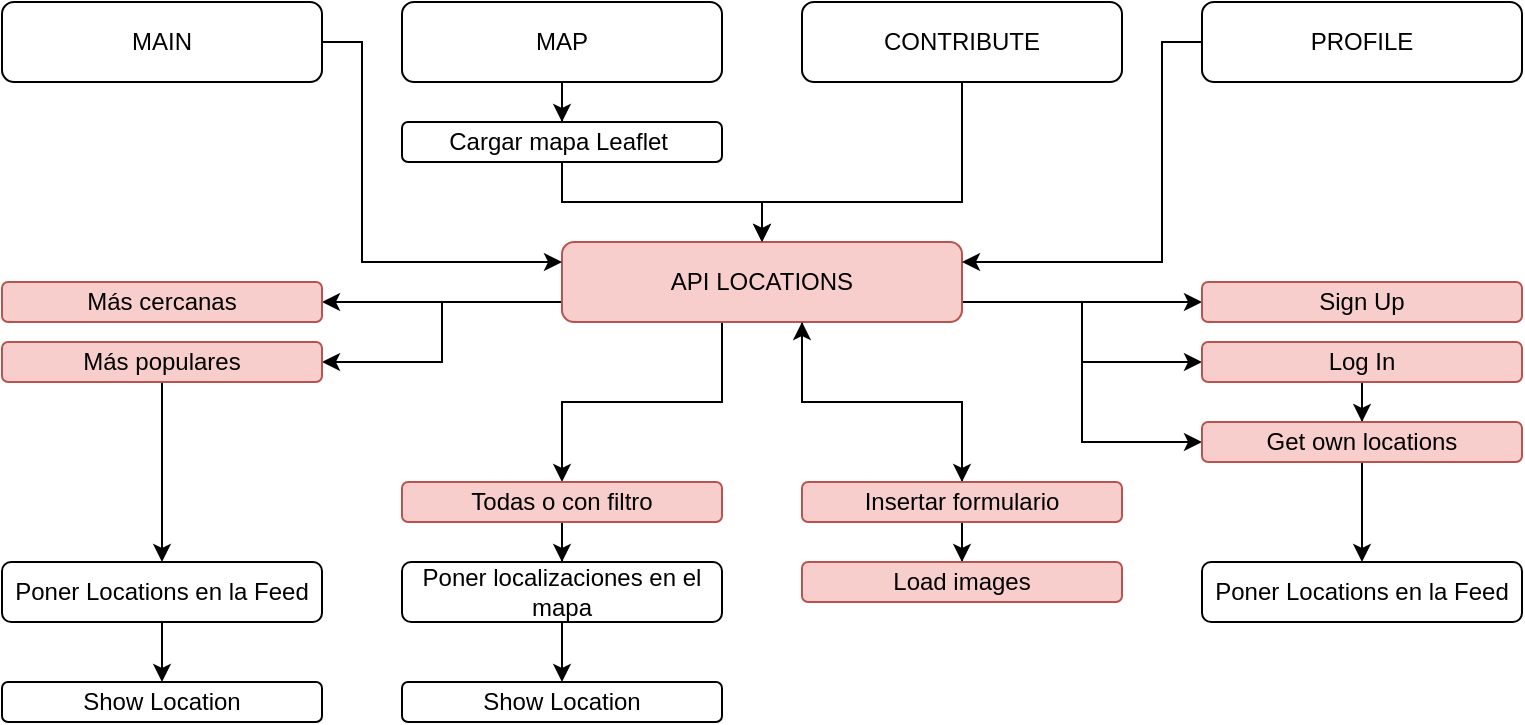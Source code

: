 <mxfile version="17.5.0" type="device"><diagram id="C5RBs43oDa-KdzZeNtuy" name="Page-1"><mxGraphModel dx="981" dy="526" grid="1" gridSize="10" guides="1" tooltips="1" connect="1" arrows="1" fold="1" page="1" pageScale="1" pageWidth="827" pageHeight="1169" math="0" shadow="0"><root><mxCell id="WIyWlLk6GJQsqaUBKTNV-0"/><mxCell id="WIyWlLk6GJQsqaUBKTNV-1" parent="WIyWlLk6GJQsqaUBKTNV-0"/><mxCell id="e_UvaVQZDWapMDGXxtSF-6" style="edgeStyle=orthogonalEdgeStyle;rounded=0;orthogonalLoop=1;jettySize=auto;html=1;entryX=0.5;entryY=0;entryDx=0;entryDy=0;" parent="WIyWlLk6GJQsqaUBKTNV-1" source="e_UvaVQZDWapMDGXxtSF-0" target="e_UvaVQZDWapMDGXxtSF-1" edge="1"><mxGeometry relative="1" as="geometry"/></mxCell><mxCell id="e_UvaVQZDWapMDGXxtSF-0" value="MAP" style="rounded=1;whiteSpace=wrap;html=1;" parent="WIyWlLk6GJQsqaUBKTNV-1" vertex="1"><mxGeometry x="240" y="200" width="160" height="40" as="geometry"/></mxCell><mxCell id="e_UvaVQZDWapMDGXxtSF-7" style="edgeStyle=orthogonalEdgeStyle;rounded=0;orthogonalLoop=1;jettySize=auto;html=1;entryX=0.5;entryY=0;entryDx=0;entryDy=0;" parent="WIyWlLk6GJQsqaUBKTNV-1" source="e_UvaVQZDWapMDGXxtSF-1" target="e_UvaVQZDWapMDGXxtSF-2" edge="1"><mxGeometry relative="1" as="geometry"/></mxCell><mxCell id="e_UvaVQZDWapMDGXxtSF-1" value="Cargar mapa Leaflet&amp;nbsp;" style="rounded=1;whiteSpace=wrap;html=1;" parent="WIyWlLk6GJQsqaUBKTNV-1" vertex="1"><mxGeometry x="240" y="260" width="160" height="20" as="geometry"/></mxCell><mxCell id="e_UvaVQZDWapMDGXxtSF-9" style="edgeStyle=orthogonalEdgeStyle;rounded=0;orthogonalLoop=1;jettySize=auto;html=1;entryX=0.5;entryY=0;entryDx=0;entryDy=0;" parent="WIyWlLk6GJQsqaUBKTNV-1" source="e_UvaVQZDWapMDGXxtSF-2" target="e_UvaVQZDWapMDGXxtSF-8" edge="1"><mxGeometry relative="1" as="geometry"><Array as="points"><mxPoint x="400" y="400"/><mxPoint x="320" y="400"/></Array></mxGeometry></mxCell><mxCell id="e_UvaVQZDWapMDGXxtSF-15" style="edgeStyle=orthogonalEdgeStyle;rounded=0;orthogonalLoop=1;jettySize=auto;html=1;exitX=0;exitY=0.75;exitDx=0;exitDy=0;entryX=1;entryY=0.5;entryDx=0;entryDy=0;" parent="WIyWlLk6GJQsqaUBKTNV-1" source="e_UvaVQZDWapMDGXxtSF-2" target="e_UvaVQZDWapMDGXxtSF-12" edge="1"><mxGeometry relative="1" as="geometry"/></mxCell><mxCell id="e_UvaVQZDWapMDGXxtSF-17" style="edgeStyle=orthogonalEdgeStyle;rounded=0;orthogonalLoop=1;jettySize=auto;html=1;exitX=0;exitY=0.75;exitDx=0;exitDy=0;entryX=1;entryY=0.5;entryDx=0;entryDy=0;" parent="WIyWlLk6GJQsqaUBKTNV-1" source="e_UvaVQZDWapMDGXxtSF-2" target="e_UvaVQZDWapMDGXxtSF-13" edge="1"><mxGeometry relative="1" as="geometry"/></mxCell><mxCell id="e_UvaVQZDWapMDGXxtSF-29" style="edgeStyle=orthogonalEdgeStyle;rounded=0;orthogonalLoop=1;jettySize=auto;html=1;entryX=0.5;entryY=0;entryDx=0;entryDy=0;" parent="WIyWlLk6GJQsqaUBKTNV-1" source="e_UvaVQZDWapMDGXxtSF-2" target="e_UvaVQZDWapMDGXxtSF-26" edge="1"><mxGeometry relative="1" as="geometry"><Array as="points"><mxPoint x="440" y="400"/><mxPoint x="520" y="400"/></Array></mxGeometry></mxCell><mxCell id="e_UvaVQZDWapMDGXxtSF-34" style="edgeStyle=orthogonalEdgeStyle;rounded=0;orthogonalLoop=1;jettySize=auto;html=1;entryX=0;entryY=0.5;entryDx=0;entryDy=0;" parent="WIyWlLk6GJQsqaUBKTNV-1" source="e_UvaVQZDWapMDGXxtSF-2" target="e_UvaVQZDWapMDGXxtSF-32" edge="1"><mxGeometry relative="1" as="geometry"><Array as="points"><mxPoint x="580" y="350"/><mxPoint x="580" y="380"/></Array></mxGeometry></mxCell><mxCell id="e_UvaVQZDWapMDGXxtSF-36" style="edgeStyle=orthogonalEdgeStyle;rounded=0;orthogonalLoop=1;jettySize=auto;html=1;entryX=0;entryY=0.5;entryDx=0;entryDy=0;" parent="WIyWlLk6GJQsqaUBKTNV-1" source="e_UvaVQZDWapMDGXxtSF-2" target="e_UvaVQZDWapMDGXxtSF-33" edge="1"><mxGeometry relative="1" as="geometry"><Array as="points"><mxPoint x="640" y="350"/></Array></mxGeometry></mxCell><mxCell id="e_UvaVQZDWapMDGXxtSF-38" style="edgeStyle=orthogonalEdgeStyle;rounded=0;orthogonalLoop=1;jettySize=auto;html=1;entryX=0;entryY=0.5;entryDx=0;entryDy=0;" parent="WIyWlLk6GJQsqaUBKTNV-1" source="e_UvaVQZDWapMDGXxtSF-2" target="e_UvaVQZDWapMDGXxtSF-37" edge="1"><mxGeometry relative="1" as="geometry"><Array as="points"><mxPoint x="580" y="350"/><mxPoint x="580" y="420"/></Array></mxGeometry></mxCell><mxCell id="e_UvaVQZDWapMDGXxtSF-2" value="API LOCATIONS" style="rounded=1;whiteSpace=wrap;html=1;fillColor=#f8cecc;strokeColor=#b85450;" parent="WIyWlLk6GJQsqaUBKTNV-1" vertex="1"><mxGeometry x="320" y="320" width="200" height="40" as="geometry"/></mxCell><mxCell id="e_UvaVQZDWapMDGXxtSF-23" style="edgeStyle=orthogonalEdgeStyle;rounded=0;orthogonalLoop=1;jettySize=auto;html=1;" parent="WIyWlLk6GJQsqaUBKTNV-1" source="e_UvaVQZDWapMDGXxtSF-3" target="e_UvaVQZDWapMDGXxtSF-4" edge="1"><mxGeometry relative="1" as="geometry"/></mxCell><mxCell id="e_UvaVQZDWapMDGXxtSF-3" value="Poner localizaciones en el mapa" style="rounded=1;whiteSpace=wrap;html=1;" parent="WIyWlLk6GJQsqaUBKTNV-1" vertex="1"><mxGeometry x="240" y="480" width="160" height="30" as="geometry"/></mxCell><mxCell id="e_UvaVQZDWapMDGXxtSF-4" value="Show Location" style="rounded=1;whiteSpace=wrap;html=1;" parent="WIyWlLk6GJQsqaUBKTNV-1" vertex="1"><mxGeometry x="240" y="540" width="160" height="20" as="geometry"/></mxCell><mxCell id="e_UvaVQZDWapMDGXxtSF-10" style="edgeStyle=orthogonalEdgeStyle;rounded=0;orthogonalLoop=1;jettySize=auto;html=1;entryX=0;entryY=0.25;entryDx=0;entryDy=0;" parent="WIyWlLk6GJQsqaUBKTNV-1" source="e_UvaVQZDWapMDGXxtSF-5" target="e_UvaVQZDWapMDGXxtSF-2" edge="1"><mxGeometry relative="1" as="geometry"><Array as="points"><mxPoint x="220" y="220"/><mxPoint x="220" y="330"/></Array></mxGeometry></mxCell><mxCell id="e_UvaVQZDWapMDGXxtSF-5" value="MAIN" style="rounded=1;whiteSpace=wrap;html=1;" parent="WIyWlLk6GJQsqaUBKTNV-1" vertex="1"><mxGeometry x="40" y="200" width="160" height="40" as="geometry"/></mxCell><mxCell id="e_UvaVQZDWapMDGXxtSF-44" style="edgeStyle=orthogonalEdgeStyle;rounded=0;orthogonalLoop=1;jettySize=auto;html=1;entryX=0.5;entryY=0;entryDx=0;entryDy=0;" parent="WIyWlLk6GJQsqaUBKTNV-1" source="e_UvaVQZDWapMDGXxtSF-8" target="e_UvaVQZDWapMDGXxtSF-3" edge="1"><mxGeometry relative="1" as="geometry"/></mxCell><mxCell id="e_UvaVQZDWapMDGXxtSF-8" value="Todas o con filtro" style="rounded=1;whiteSpace=wrap;html=1;fillColor=#f8cecc;strokeColor=#b85450;" parent="WIyWlLk6GJQsqaUBKTNV-1" vertex="1"><mxGeometry x="240" y="440" width="160" height="20" as="geometry"/></mxCell><mxCell id="e_UvaVQZDWapMDGXxtSF-12" value="Más cercanas" style="rounded=1;whiteSpace=wrap;html=1;fillColor=#f8cecc;strokeColor=#b85450;" parent="WIyWlLk6GJQsqaUBKTNV-1" vertex="1"><mxGeometry x="40" y="340" width="160" height="20" as="geometry"/></mxCell><mxCell id="e_UvaVQZDWapMDGXxtSF-21" style="edgeStyle=orthogonalEdgeStyle;rounded=0;orthogonalLoop=1;jettySize=auto;html=1;entryX=0.5;entryY=0;entryDx=0;entryDy=0;" parent="WIyWlLk6GJQsqaUBKTNV-1" source="e_UvaVQZDWapMDGXxtSF-13" target="e_UvaVQZDWapMDGXxtSF-19" edge="1"><mxGeometry relative="1" as="geometry"/></mxCell><mxCell id="e_UvaVQZDWapMDGXxtSF-13" value="Más populares" style="rounded=1;whiteSpace=wrap;html=1;fillColor=#f8cecc;strokeColor=#b85450;" parent="WIyWlLk6GJQsqaUBKTNV-1" vertex="1"><mxGeometry x="40" y="370" width="160" height="20" as="geometry"/></mxCell><mxCell id="e_UvaVQZDWapMDGXxtSF-22" style="edgeStyle=orthogonalEdgeStyle;rounded=0;orthogonalLoop=1;jettySize=auto;html=1;" parent="WIyWlLk6GJQsqaUBKTNV-1" source="e_UvaVQZDWapMDGXxtSF-19" target="e_UvaVQZDWapMDGXxtSF-20" edge="1"><mxGeometry relative="1" as="geometry"/></mxCell><mxCell id="e_UvaVQZDWapMDGXxtSF-19" value="Poner Locations en la Feed" style="rounded=1;whiteSpace=wrap;html=1;" parent="WIyWlLk6GJQsqaUBKTNV-1" vertex="1"><mxGeometry x="40" y="480" width="160" height="30" as="geometry"/></mxCell><mxCell id="e_UvaVQZDWapMDGXxtSF-20" value="Show Location" style="rounded=1;whiteSpace=wrap;html=1;" parent="WIyWlLk6GJQsqaUBKTNV-1" vertex="1"><mxGeometry x="40" y="540" width="160" height="20" as="geometry"/></mxCell><mxCell id="e_UvaVQZDWapMDGXxtSF-28" style="edgeStyle=orthogonalEdgeStyle;rounded=0;orthogonalLoop=1;jettySize=auto;html=1;entryX=0.5;entryY=0;entryDx=0;entryDy=0;" parent="WIyWlLk6GJQsqaUBKTNV-1" source="e_UvaVQZDWapMDGXxtSF-24" target="e_UvaVQZDWapMDGXxtSF-2" edge="1"><mxGeometry relative="1" as="geometry"><Array as="points"><mxPoint x="520" y="300"/><mxPoint x="420" y="300"/></Array></mxGeometry></mxCell><mxCell id="e_UvaVQZDWapMDGXxtSF-24" value="CONTRIBUTE" style="rounded=1;whiteSpace=wrap;html=1;" parent="WIyWlLk6GJQsqaUBKTNV-1" vertex="1"><mxGeometry x="440" y="200" width="160" height="40" as="geometry"/></mxCell><mxCell id="e_UvaVQZDWapMDGXxtSF-31" style="edgeStyle=orthogonalEdgeStyle;rounded=0;orthogonalLoop=1;jettySize=auto;html=1;entryX=1;entryY=0.25;entryDx=0;entryDy=0;" parent="WIyWlLk6GJQsqaUBKTNV-1" source="e_UvaVQZDWapMDGXxtSF-25" target="e_UvaVQZDWapMDGXxtSF-2" edge="1"><mxGeometry relative="1" as="geometry"><Array as="points"><mxPoint x="620" y="220"/><mxPoint x="620" y="330"/></Array></mxGeometry></mxCell><mxCell id="e_UvaVQZDWapMDGXxtSF-25" value="PROFILE" style="rounded=1;whiteSpace=wrap;html=1;" parent="WIyWlLk6GJQsqaUBKTNV-1" vertex="1"><mxGeometry x="640" y="200" width="160" height="40" as="geometry"/></mxCell><mxCell id="e_UvaVQZDWapMDGXxtSF-30" style="edgeStyle=orthogonalEdgeStyle;rounded=0;orthogonalLoop=1;jettySize=auto;html=1;entryX=0.5;entryY=0;entryDx=0;entryDy=0;" parent="WIyWlLk6GJQsqaUBKTNV-1" source="e_UvaVQZDWapMDGXxtSF-26" target="e_UvaVQZDWapMDGXxtSF-27" edge="1"><mxGeometry relative="1" as="geometry"/></mxCell><mxCell id="e_UvaVQZDWapMDGXxtSF-39" style="edgeStyle=orthogonalEdgeStyle;rounded=0;orthogonalLoop=1;jettySize=auto;html=1;" parent="WIyWlLk6GJQsqaUBKTNV-1" source="e_UvaVQZDWapMDGXxtSF-26" edge="1"><mxGeometry relative="1" as="geometry"><mxPoint x="440" y="360" as="targetPoint"/><Array as="points"><mxPoint x="520" y="400"/><mxPoint x="440" y="400"/></Array></mxGeometry></mxCell><mxCell id="e_UvaVQZDWapMDGXxtSF-26" value="Insertar formulario" style="rounded=1;whiteSpace=wrap;html=1;fillColor=#f8cecc;strokeColor=#b85450;" parent="WIyWlLk6GJQsqaUBKTNV-1" vertex="1"><mxGeometry x="440" y="440" width="160" height="20" as="geometry"/></mxCell><mxCell id="e_UvaVQZDWapMDGXxtSF-27" value="Load images" style="rounded=1;whiteSpace=wrap;html=1;fillColor=#f8cecc;strokeColor=#b85450;" parent="WIyWlLk6GJQsqaUBKTNV-1" vertex="1"><mxGeometry x="440" y="480" width="160" height="20" as="geometry"/></mxCell><mxCell id="e_UvaVQZDWapMDGXxtSF-43" style="edgeStyle=orthogonalEdgeStyle;rounded=0;orthogonalLoop=1;jettySize=auto;html=1;" parent="WIyWlLk6GJQsqaUBKTNV-1" source="e_UvaVQZDWapMDGXxtSF-32" target="e_UvaVQZDWapMDGXxtSF-37" edge="1"><mxGeometry relative="1" as="geometry"/></mxCell><mxCell id="e_UvaVQZDWapMDGXxtSF-32" value="Log In" style="rounded=1;whiteSpace=wrap;html=1;fillColor=#f8cecc;strokeColor=#b85450;" parent="WIyWlLk6GJQsqaUBKTNV-1" vertex="1"><mxGeometry x="640" y="370" width="160" height="20" as="geometry"/></mxCell><mxCell id="e_UvaVQZDWapMDGXxtSF-33" value="Sign Up" style="rounded=1;whiteSpace=wrap;html=1;fillColor=#f8cecc;strokeColor=#b85450;" parent="WIyWlLk6GJQsqaUBKTNV-1" vertex="1"><mxGeometry x="640" y="340" width="160" height="20" as="geometry"/></mxCell><mxCell id="e_UvaVQZDWapMDGXxtSF-42" style="edgeStyle=orthogonalEdgeStyle;rounded=0;orthogonalLoop=1;jettySize=auto;html=1;entryX=0.5;entryY=0;entryDx=0;entryDy=0;" parent="WIyWlLk6GJQsqaUBKTNV-1" source="e_UvaVQZDWapMDGXxtSF-37" target="e_UvaVQZDWapMDGXxtSF-41" edge="1"><mxGeometry relative="1" as="geometry"/></mxCell><mxCell id="e_UvaVQZDWapMDGXxtSF-37" value="Get own locations" style="rounded=1;whiteSpace=wrap;html=1;fillColor=#f8cecc;strokeColor=#b85450;" parent="WIyWlLk6GJQsqaUBKTNV-1" vertex="1"><mxGeometry x="640" y="410" width="160" height="20" as="geometry"/></mxCell><mxCell id="e_UvaVQZDWapMDGXxtSF-41" value="Poner Locations en la Feed" style="rounded=1;whiteSpace=wrap;html=1;" parent="WIyWlLk6GJQsqaUBKTNV-1" vertex="1"><mxGeometry x="640" y="480" width="160" height="30" as="geometry"/></mxCell></root></mxGraphModel></diagram></mxfile>